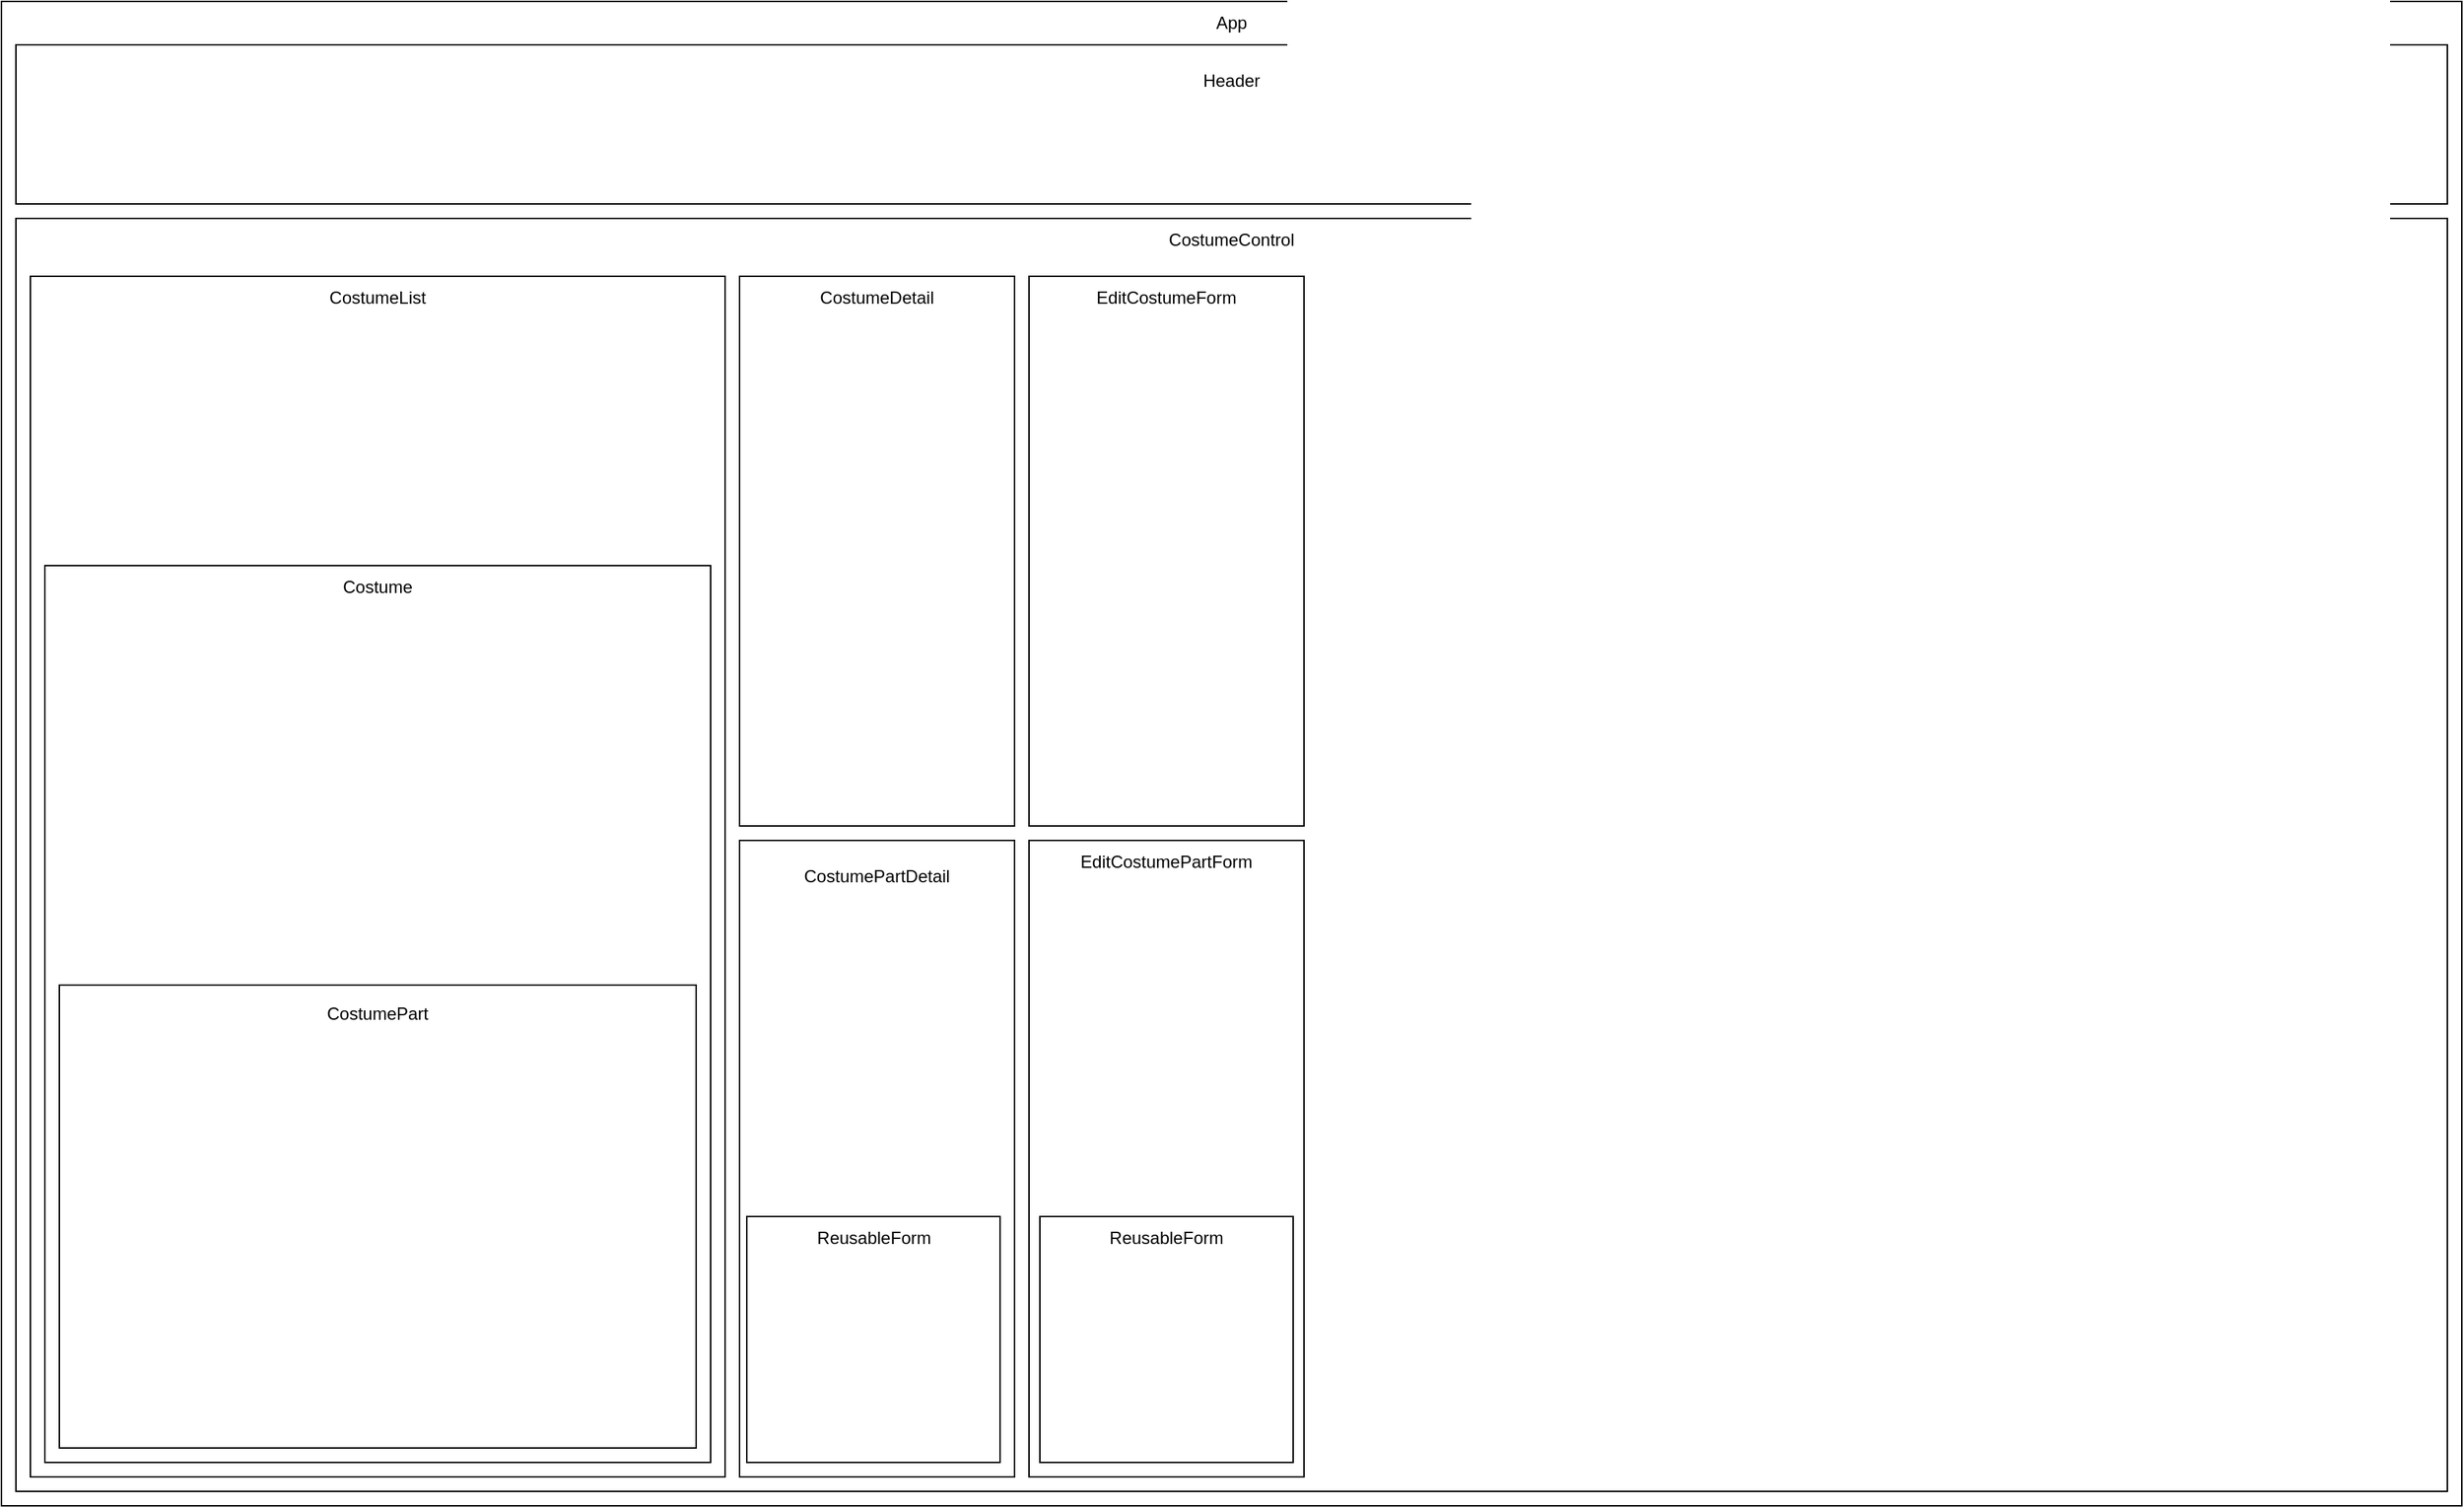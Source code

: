 <mxfile>
    <diagram name="Page-1" id="rad-OM3xAtKhfUTnnuqS">
        <mxGraphModel dx="1146" dy="515" grid="1" gridSize="10" guides="1" tooltips="1" connect="1" arrows="1" fold="1" page="1" pageScale="1" pageWidth="850" pageHeight="1100" math="0" shadow="0">
            <root>
                <mxCell id="0"/>
                <mxCell id="1" parent="0"/>
                <mxCell id="aeKoGPZsEb-PWAGv4kwy-1" value="" style="rounded=0;whiteSpace=wrap;html=1;" parent="1" vertex="1">
                    <mxGeometry y="40" width="1700" height="1040" as="geometry"/>
                </mxCell>
                <mxCell id="HdBy2Fx3M0TaIa8yCIId-1" value="App" style="text;html=1;align=center;verticalAlign=middle;whiteSpace=wrap;rounded=0;" parent="1" vertex="1">
                    <mxGeometry x="820" y="40" width="60" height="30" as="geometry"/>
                </mxCell>
                <mxCell id="HdBy2Fx3M0TaIa8yCIId-2" value="" style="rounded=0;whiteSpace=wrap;html=1;" parent="1" vertex="1">
                    <mxGeometry x="10" y="70" width="1680" height="110" as="geometry"/>
                </mxCell>
                <mxCell id="HdBy2Fx3M0TaIa8yCIId-3" value="Header" style="text;html=1;align=center;verticalAlign=middle;whiteSpace=wrap;rounded=0;" parent="1" vertex="1">
                    <mxGeometry x="820" y="80" width="60" height="30" as="geometry"/>
                </mxCell>
                <mxCell id="HdBy2Fx3M0TaIa8yCIId-4" value="" style="rounded=0;whiteSpace=wrap;html=1;" parent="1" vertex="1">
                    <mxGeometry x="10" y="190" width="1680" height="880" as="geometry"/>
                </mxCell>
                <mxCell id="HdBy2Fx3M0TaIa8yCIId-5" value="CostumeControl" style="text;html=1;align=center;verticalAlign=middle;whiteSpace=wrap;rounded=0;" parent="1" vertex="1">
                    <mxGeometry x="820" y="190" width="60" height="30" as="geometry"/>
                </mxCell>
                <mxCell id="HdBy2Fx3M0TaIa8yCIId-6" value="" style="rounded=0;whiteSpace=wrap;html=1;" parent="1" vertex="1">
                    <mxGeometry x="20" y="230" width="480" height="830" as="geometry"/>
                </mxCell>
                <mxCell id="HdBy2Fx3M0TaIa8yCIId-7" value="" style="rounded=0;whiteSpace=wrap;html=1;" parent="1" vertex="1">
                    <mxGeometry x="30" y="430" width="460" height="620" as="geometry"/>
                </mxCell>
                <mxCell id="HdBy2Fx3M0TaIa8yCIId-8" value="CostumeList" style="text;html=1;align=center;verticalAlign=middle;whiteSpace=wrap;rounded=0;" parent="1" vertex="1">
                    <mxGeometry x="230" y="230" width="60" height="30" as="geometry"/>
                </mxCell>
                <mxCell id="HdBy2Fx3M0TaIa8yCIId-9" value="Costume" style="text;html=1;align=center;verticalAlign=middle;whiteSpace=wrap;rounded=0;" parent="1" vertex="1">
                    <mxGeometry x="230" y="430" width="60" height="30" as="geometry"/>
                </mxCell>
                <mxCell id="HdBy2Fx3M0TaIa8yCIId-10" value="" style="rounded=0;whiteSpace=wrap;html=1;" parent="1" vertex="1">
                    <mxGeometry x="510" y="230" width="190" height="380" as="geometry"/>
                </mxCell>
                <mxCell id="HdBy2Fx3M0TaIa8yCIId-11" value="CostumeDetail" style="text;html=1;align=center;verticalAlign=middle;whiteSpace=wrap;rounded=0;" parent="1" vertex="1">
                    <mxGeometry x="575" y="230" width="60" height="30" as="geometry"/>
                </mxCell>
                <mxCell id="2" value="" style="rounded=0;whiteSpace=wrap;html=1;" parent="1" vertex="1">
                    <mxGeometry x="40" y="720" width="440" height="320" as="geometry"/>
                </mxCell>
                <mxCell id="3" value="CostumePart" style="text;html=1;strokeColor=none;fillColor=none;align=center;verticalAlign=middle;whiteSpace=wrap;rounded=0;" parent="1" vertex="1">
                    <mxGeometry x="230" y="725" width="60" height="30" as="geometry"/>
                </mxCell>
                <mxCell id="4" value="" style="rounded=0;whiteSpace=wrap;html=1;" vertex="1" parent="1">
                    <mxGeometry x="510" y="620" width="190" height="440" as="geometry"/>
                </mxCell>
                <mxCell id="5" value="CostumePartDetail" style="text;html=1;strokeColor=none;fillColor=none;align=center;verticalAlign=middle;whiteSpace=wrap;rounded=0;" vertex="1" parent="1">
                    <mxGeometry x="575" y="630" width="60" height="30" as="geometry"/>
                </mxCell>
                <mxCell id="8" value="" style="rounded=0;whiteSpace=wrap;html=1;" vertex="1" parent="1">
                    <mxGeometry x="710" y="230" width="190" height="380" as="geometry"/>
                </mxCell>
                <mxCell id="9" value="" style="rounded=0;whiteSpace=wrap;html=1;" vertex="1" parent="1">
                    <mxGeometry x="710" y="620" width="190" height="440" as="geometry"/>
                </mxCell>
                <mxCell id="10" value="EditCostumeForm" style="text;html=1;strokeColor=none;fillColor=none;align=center;verticalAlign=middle;whiteSpace=wrap;rounded=0;" vertex="1" parent="1">
                    <mxGeometry x="775" y="230" width="60" height="30" as="geometry"/>
                </mxCell>
                <mxCell id="11" value="EditCostumePartForm" style="text;html=1;strokeColor=none;fillColor=none;align=center;verticalAlign=middle;whiteSpace=wrap;rounded=0;" vertex="1" parent="1">
                    <mxGeometry x="775" y="620" width="60" height="30" as="geometry"/>
                </mxCell>
                <mxCell id="12" value="" style="rounded=0;whiteSpace=wrap;html=1;" vertex="1" parent="1">
                    <mxGeometry x="515" y="880" width="175" height="170" as="geometry"/>
                </mxCell>
                <mxCell id="13" value="" style="rounded=0;whiteSpace=wrap;html=1;" vertex="1" parent="1">
                    <mxGeometry x="717.5" y="880" width="175" height="170" as="geometry"/>
                </mxCell>
                <mxCell id="14" value="ReusableForm" style="text;html=1;strokeColor=none;fillColor=none;align=center;verticalAlign=middle;whiteSpace=wrap;rounded=0;" vertex="1" parent="1">
                    <mxGeometry x="572.5" y="880" width="60" height="30" as="geometry"/>
                </mxCell>
                <mxCell id="15" value="ReusableForm" style="text;html=1;strokeColor=none;fillColor=none;align=center;verticalAlign=middle;whiteSpace=wrap;rounded=0;" vertex="1" parent="1">
                    <mxGeometry x="775" y="880" width="60" height="30" as="geometry"/>
                </mxCell>
            </root>
        </mxGraphModel>
    </diagram>
</mxfile>